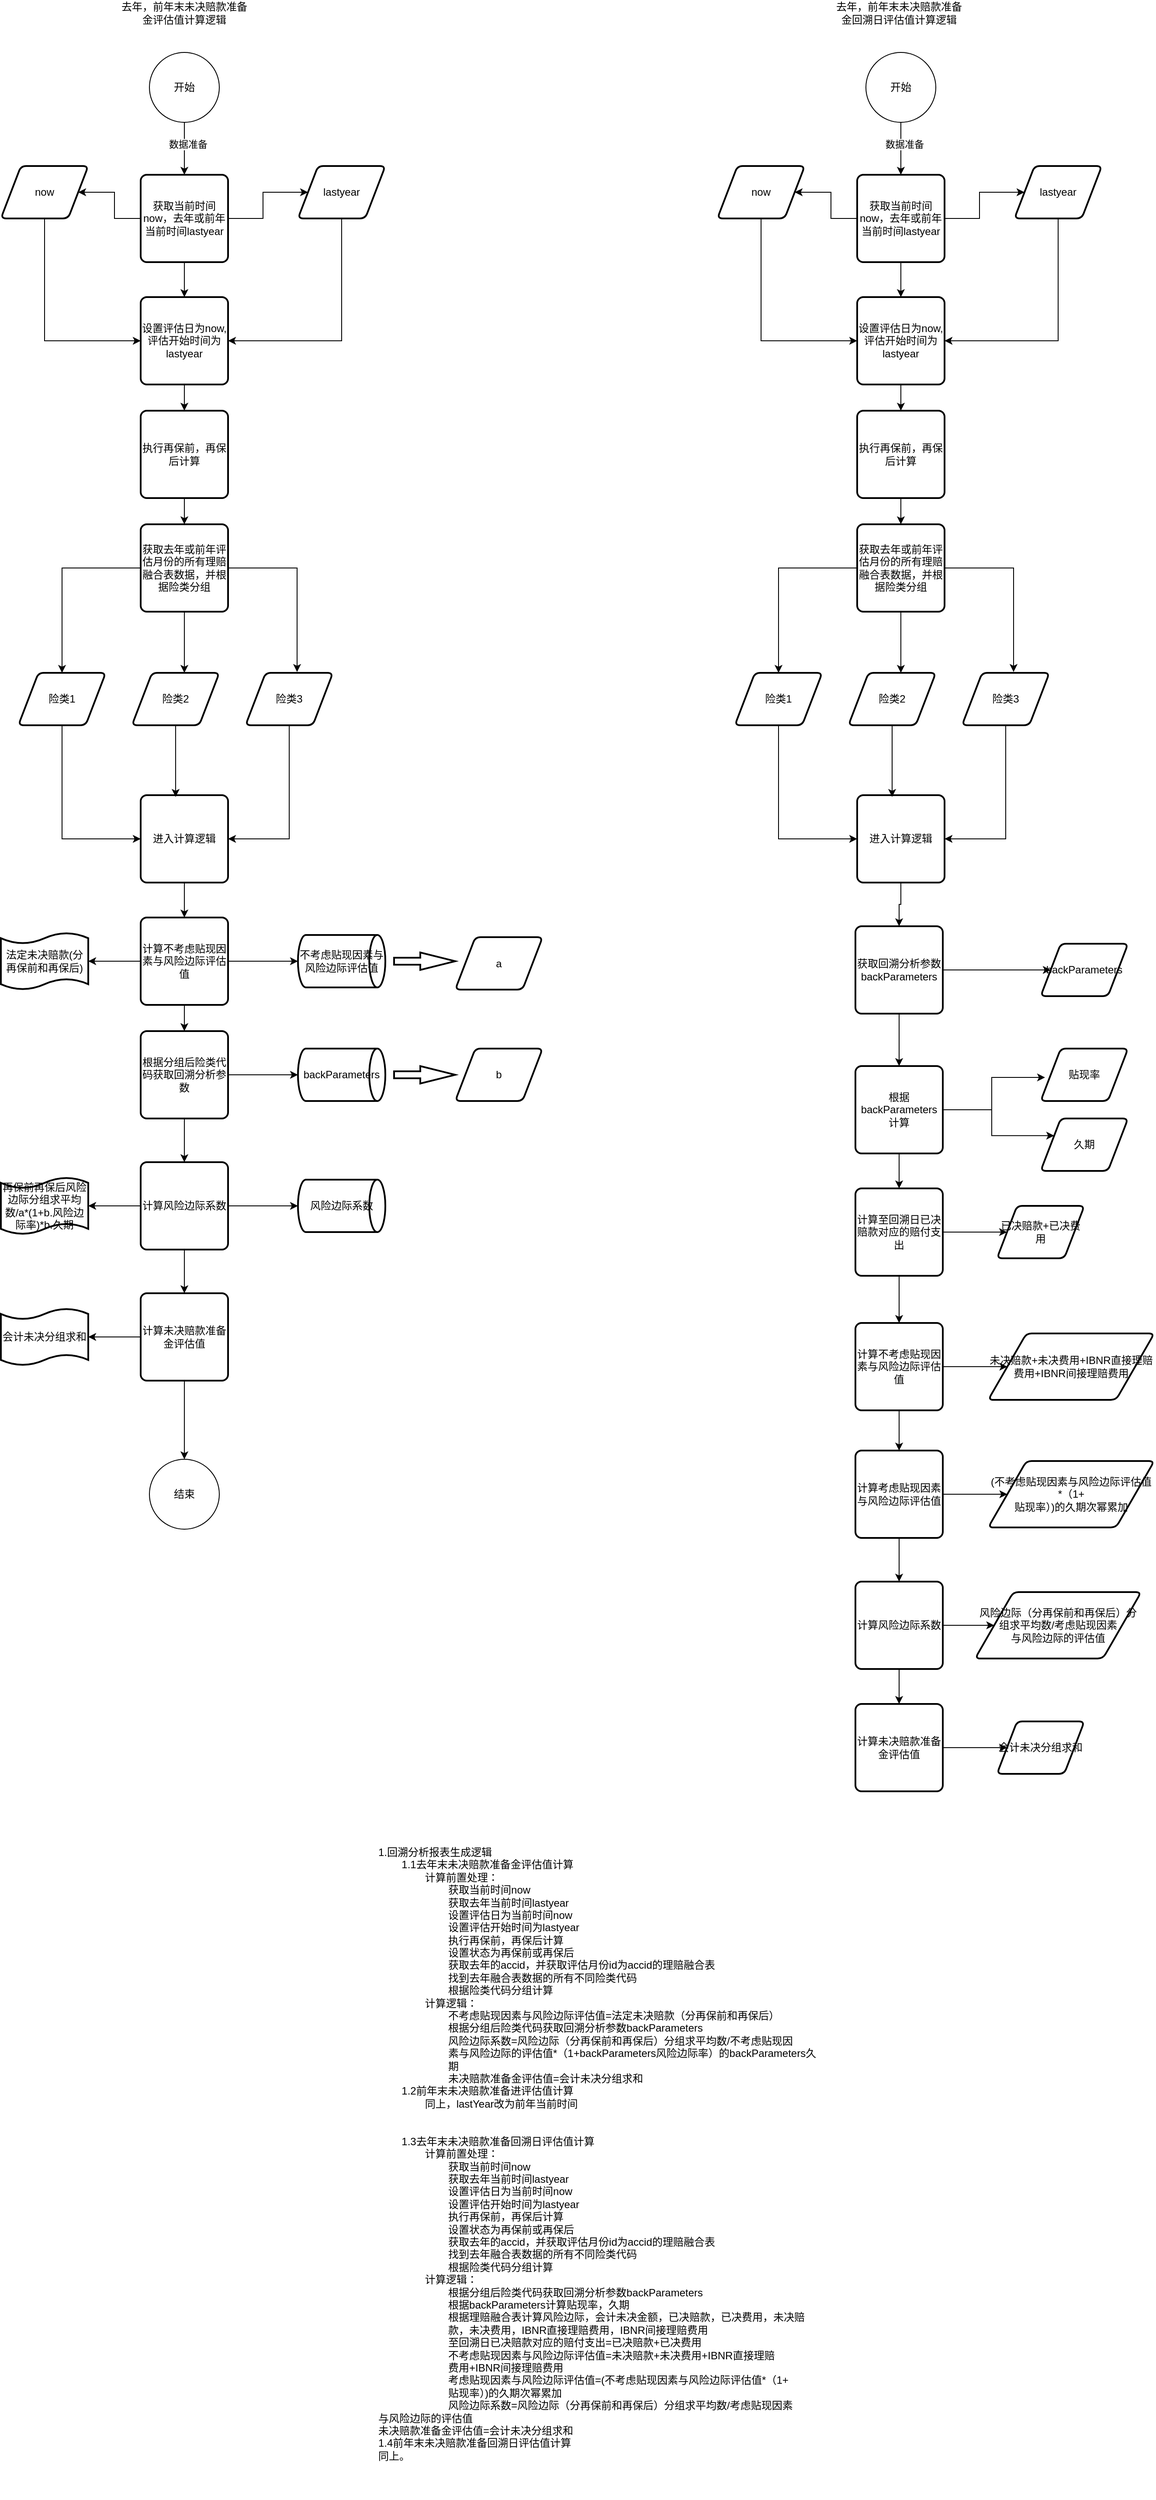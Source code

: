 <mxfile version="21.8.2" type="github">
  <diagram name="第 1 页" id="hd4iWSOs5ydH5sYwvfdb">
    <mxGraphModel dx="954" dy="495" grid="1" gridSize="10" guides="1" tooltips="1" connect="1" arrows="1" fold="1" page="1" pageScale="1" pageWidth="827" pageHeight="1169" math="0" shadow="0">
      <root>
        <mxCell id="0" />
        <mxCell id="1" parent="0" />
        <mxCell id="tJB3gldnxjRfWqx4vpF3-52" value="" style="edgeStyle=orthogonalEdgeStyle;rounded=0;orthogonalLoop=1;jettySize=auto;html=1;" edge="1" parent="1" source="tJB3gldnxjRfWqx4vpF3-3" target="tJB3gldnxjRfWqx4vpF3-5">
          <mxGeometry relative="1" as="geometry" />
        </mxCell>
        <mxCell id="tJB3gldnxjRfWqx4vpF3-80" value="数据准备" style="edgeLabel;html=1;align=center;verticalAlign=middle;resizable=0;points=[];" vertex="1" connectable="0" parent="tJB3gldnxjRfWqx4vpF3-52">
          <mxGeometry x="-0.167" y="4" relative="1" as="geometry">
            <mxPoint as="offset" />
          </mxGeometry>
        </mxCell>
        <mxCell id="tJB3gldnxjRfWqx4vpF3-3" value="开始" style="ellipse;whiteSpace=wrap;html=1;aspect=fixed;" vertex="1" parent="1">
          <mxGeometry x="350" y="250" width="80" height="80" as="geometry" />
        </mxCell>
        <mxCell id="tJB3gldnxjRfWqx4vpF3-4" value="结束" style="ellipse;whiteSpace=wrap;html=1;aspect=fixed;" vertex="1" parent="1">
          <mxGeometry x="350" y="1860" width="80" height="80" as="geometry" />
        </mxCell>
        <mxCell id="tJB3gldnxjRfWqx4vpF3-10" style="edgeStyle=orthogonalEdgeStyle;rounded=0;orthogonalLoop=1;jettySize=auto;html=1;" edge="1" parent="1" source="tJB3gldnxjRfWqx4vpF3-5" target="tJB3gldnxjRfWqx4vpF3-7">
          <mxGeometry relative="1" as="geometry" />
        </mxCell>
        <mxCell id="tJB3gldnxjRfWqx4vpF3-11" style="edgeStyle=orthogonalEdgeStyle;rounded=0;orthogonalLoop=1;jettySize=auto;html=1;" edge="1" parent="1" source="tJB3gldnxjRfWqx4vpF3-5" target="tJB3gldnxjRfWqx4vpF3-6">
          <mxGeometry relative="1" as="geometry" />
        </mxCell>
        <mxCell id="tJB3gldnxjRfWqx4vpF3-53" value="" style="edgeStyle=orthogonalEdgeStyle;rounded=0;orthogonalLoop=1;jettySize=auto;html=1;" edge="1" parent="1" source="tJB3gldnxjRfWqx4vpF3-5" target="tJB3gldnxjRfWqx4vpF3-8">
          <mxGeometry relative="1" as="geometry" />
        </mxCell>
        <mxCell id="tJB3gldnxjRfWqx4vpF3-5" value="获取当前时间now，去年或前年当前时间lastyear" style="rounded=1;whiteSpace=wrap;html=1;absoluteArcSize=1;arcSize=14;strokeWidth=2;" vertex="1" parent="1">
          <mxGeometry x="340" y="390" width="100" height="100" as="geometry" />
        </mxCell>
        <mxCell id="tJB3gldnxjRfWqx4vpF3-12" style="edgeStyle=orthogonalEdgeStyle;rounded=0;orthogonalLoop=1;jettySize=auto;html=1;entryX=0;entryY=0.5;entryDx=0;entryDy=0;" edge="1" parent="1" source="tJB3gldnxjRfWqx4vpF3-6" target="tJB3gldnxjRfWqx4vpF3-8">
          <mxGeometry relative="1" as="geometry">
            <mxPoint x="230" y="690" as="targetPoint" />
            <Array as="points">
              <mxPoint x="230" y="580" />
            </Array>
          </mxGeometry>
        </mxCell>
        <mxCell id="tJB3gldnxjRfWqx4vpF3-6" value="now" style="shape=parallelogram;html=1;strokeWidth=2;perimeter=parallelogramPerimeter;whiteSpace=wrap;rounded=1;arcSize=12;size=0.23;" vertex="1" parent="1">
          <mxGeometry x="180" y="380" width="100" height="60" as="geometry" />
        </mxCell>
        <mxCell id="tJB3gldnxjRfWqx4vpF3-17" style="edgeStyle=orthogonalEdgeStyle;rounded=0;orthogonalLoop=1;jettySize=auto;html=1;entryX=1;entryY=0.5;entryDx=0;entryDy=0;" edge="1" parent="1" source="tJB3gldnxjRfWqx4vpF3-7" target="tJB3gldnxjRfWqx4vpF3-8">
          <mxGeometry relative="1" as="geometry">
            <mxPoint x="570" y="670" as="targetPoint" />
            <Array as="points">
              <mxPoint x="570" y="580" />
            </Array>
          </mxGeometry>
        </mxCell>
        <mxCell id="tJB3gldnxjRfWqx4vpF3-7" value="lastyear" style="shape=parallelogram;html=1;strokeWidth=2;perimeter=parallelogramPerimeter;whiteSpace=wrap;rounded=1;arcSize=12;size=0.23;" vertex="1" parent="1">
          <mxGeometry x="520" y="380" width="100" height="60" as="geometry" />
        </mxCell>
        <mxCell id="tJB3gldnxjRfWqx4vpF3-54" value="" style="edgeStyle=orthogonalEdgeStyle;rounded=0;orthogonalLoop=1;jettySize=auto;html=1;" edge="1" parent="1" source="tJB3gldnxjRfWqx4vpF3-8" target="tJB3gldnxjRfWqx4vpF3-18">
          <mxGeometry relative="1" as="geometry" />
        </mxCell>
        <mxCell id="tJB3gldnxjRfWqx4vpF3-8" value="设置评估日为now,评估开始时间为lastyear" style="rounded=1;whiteSpace=wrap;html=1;absoluteArcSize=1;arcSize=14;strokeWidth=2;" vertex="1" parent="1">
          <mxGeometry x="340" y="530" width="100" height="100" as="geometry" />
        </mxCell>
        <mxCell id="tJB3gldnxjRfWqx4vpF3-55" value="" style="edgeStyle=orthogonalEdgeStyle;rounded=0;orthogonalLoop=1;jettySize=auto;html=1;" edge="1" parent="1" source="tJB3gldnxjRfWqx4vpF3-18" target="tJB3gldnxjRfWqx4vpF3-19">
          <mxGeometry relative="1" as="geometry" />
        </mxCell>
        <mxCell id="tJB3gldnxjRfWqx4vpF3-18" value="执行再保前，再保后计算" style="rounded=1;whiteSpace=wrap;html=1;absoluteArcSize=1;arcSize=14;strokeWidth=2;" vertex="1" parent="1">
          <mxGeometry x="340" y="660" width="100" height="100" as="geometry" />
        </mxCell>
        <mxCell id="tJB3gldnxjRfWqx4vpF3-24" style="edgeStyle=orthogonalEdgeStyle;rounded=0;orthogonalLoop=1;jettySize=auto;html=1;entryX=0.5;entryY=0;entryDx=0;entryDy=0;" edge="1" parent="1" source="tJB3gldnxjRfWqx4vpF3-19" target="tJB3gldnxjRfWqx4vpF3-21">
          <mxGeometry relative="1" as="geometry" />
        </mxCell>
        <mxCell id="tJB3gldnxjRfWqx4vpF3-19" value="获取去年或前年评估月份的所有理赔融合表数据，并根据险类分组" style="rounded=1;whiteSpace=wrap;html=1;absoluteArcSize=1;arcSize=14;strokeWidth=2;" vertex="1" parent="1">
          <mxGeometry x="340" y="790" width="100" height="100" as="geometry" />
        </mxCell>
        <mxCell id="tJB3gldnxjRfWqx4vpF3-63" style="edgeStyle=orthogonalEdgeStyle;rounded=0;orthogonalLoop=1;jettySize=auto;html=1;entryX=0;entryY=0.5;entryDx=0;entryDy=0;" edge="1" parent="1" source="tJB3gldnxjRfWqx4vpF3-21" target="tJB3gldnxjRfWqx4vpF3-27">
          <mxGeometry relative="1" as="geometry">
            <mxPoint x="250" y="1190" as="targetPoint" />
            <Array as="points">
              <mxPoint x="250" y="1150" />
            </Array>
          </mxGeometry>
        </mxCell>
        <mxCell id="tJB3gldnxjRfWqx4vpF3-21" value="险类1" style="shape=parallelogram;html=1;strokeWidth=2;perimeter=parallelogramPerimeter;whiteSpace=wrap;rounded=1;arcSize=12;size=0.23;" vertex="1" parent="1">
          <mxGeometry x="200" y="960" width="100" height="60" as="geometry" />
        </mxCell>
        <mxCell id="tJB3gldnxjRfWqx4vpF3-22" value="险类2" style="shape=parallelogram;html=1;strokeWidth=2;perimeter=parallelogramPerimeter;whiteSpace=wrap;rounded=1;arcSize=12;size=0.23;" vertex="1" parent="1">
          <mxGeometry x="330" y="960" width="100" height="60" as="geometry" />
        </mxCell>
        <mxCell id="tJB3gldnxjRfWqx4vpF3-64" style="edgeStyle=orthogonalEdgeStyle;rounded=0;orthogonalLoop=1;jettySize=auto;html=1;entryX=1;entryY=0.5;entryDx=0;entryDy=0;" edge="1" parent="1" source="tJB3gldnxjRfWqx4vpF3-23" target="tJB3gldnxjRfWqx4vpF3-27">
          <mxGeometry relative="1" as="geometry">
            <mxPoint x="510" y="1230" as="targetPoint" />
            <Array as="points">
              <mxPoint x="510" y="1150" />
            </Array>
          </mxGeometry>
        </mxCell>
        <mxCell id="tJB3gldnxjRfWqx4vpF3-23" value="险类3" style="shape=parallelogram;html=1;strokeWidth=2;perimeter=parallelogramPerimeter;whiteSpace=wrap;rounded=1;arcSize=12;size=0.23;" vertex="1" parent="1">
          <mxGeometry x="460" y="960" width="100" height="60" as="geometry" />
        </mxCell>
        <mxCell id="tJB3gldnxjRfWqx4vpF3-25" style="edgeStyle=orthogonalEdgeStyle;rounded=0;orthogonalLoop=1;jettySize=auto;html=1;entryX=0.6;entryY=0;entryDx=0;entryDy=0;entryPerimeter=0;" edge="1" parent="1" source="tJB3gldnxjRfWqx4vpF3-19" target="tJB3gldnxjRfWqx4vpF3-22">
          <mxGeometry relative="1" as="geometry" />
        </mxCell>
        <mxCell id="tJB3gldnxjRfWqx4vpF3-26" style="edgeStyle=orthogonalEdgeStyle;rounded=0;orthogonalLoop=1;jettySize=auto;html=1;entryX=0.59;entryY=-0.017;entryDx=0;entryDy=0;entryPerimeter=0;" edge="1" parent="1" source="tJB3gldnxjRfWqx4vpF3-19" target="tJB3gldnxjRfWqx4vpF3-23">
          <mxGeometry relative="1" as="geometry" />
        </mxCell>
        <mxCell id="tJB3gldnxjRfWqx4vpF3-33" value="" style="edgeStyle=orthogonalEdgeStyle;rounded=0;orthogonalLoop=1;jettySize=auto;html=1;" edge="1" parent="1" source="tJB3gldnxjRfWqx4vpF3-27" target="tJB3gldnxjRfWqx4vpF3-31">
          <mxGeometry relative="1" as="geometry" />
        </mxCell>
        <mxCell id="tJB3gldnxjRfWqx4vpF3-27" value="进入计算逻辑" style="rounded=1;whiteSpace=wrap;html=1;absoluteArcSize=1;arcSize=14;strokeWidth=2;" vertex="1" parent="1">
          <mxGeometry x="340" y="1100" width="100" height="100" as="geometry" />
        </mxCell>
        <mxCell id="tJB3gldnxjRfWqx4vpF3-66" value="" style="edgeStyle=orthogonalEdgeStyle;rounded=0;orthogonalLoop=1;jettySize=auto;html=1;" edge="1" parent="1" source="tJB3gldnxjRfWqx4vpF3-31" target="tJB3gldnxjRfWqx4vpF3-32">
          <mxGeometry relative="1" as="geometry" />
        </mxCell>
        <mxCell id="tJB3gldnxjRfWqx4vpF3-67" value="" style="edgeStyle=orthogonalEdgeStyle;rounded=0;orthogonalLoop=1;jettySize=auto;html=1;" edge="1" parent="1" source="tJB3gldnxjRfWqx4vpF3-31" target="tJB3gldnxjRfWqx4vpF3-40">
          <mxGeometry relative="1" as="geometry" />
        </mxCell>
        <mxCell id="tJB3gldnxjRfWqx4vpF3-69" value="" style="edgeStyle=orthogonalEdgeStyle;rounded=0;orthogonalLoop=1;jettySize=auto;html=1;" edge="1" parent="1" source="tJB3gldnxjRfWqx4vpF3-31" target="tJB3gldnxjRfWqx4vpF3-34">
          <mxGeometry relative="1" as="geometry" />
        </mxCell>
        <mxCell id="tJB3gldnxjRfWqx4vpF3-31" value="计算不考虑贴现因素与风险边际评估值" style="rounded=1;whiteSpace=wrap;html=1;absoluteArcSize=1;arcSize=14;strokeWidth=2;" vertex="1" parent="1">
          <mxGeometry x="340" y="1240" width="100" height="100" as="geometry" />
        </mxCell>
        <mxCell id="tJB3gldnxjRfWqx4vpF3-32" value="法定未决赔款(分再保前和再保后)" style="shape=tape;whiteSpace=wrap;html=1;strokeWidth=2;size=0.19" vertex="1" parent="1">
          <mxGeometry x="180" y="1257.5" width="100" height="65" as="geometry" />
        </mxCell>
        <mxCell id="tJB3gldnxjRfWqx4vpF3-68" value="" style="edgeStyle=orthogonalEdgeStyle;rounded=0;orthogonalLoop=1;jettySize=auto;html=1;" edge="1" parent="1" source="tJB3gldnxjRfWqx4vpF3-34" target="tJB3gldnxjRfWqx4vpF3-44">
          <mxGeometry relative="1" as="geometry" />
        </mxCell>
        <mxCell id="tJB3gldnxjRfWqx4vpF3-70" value="" style="edgeStyle=orthogonalEdgeStyle;rounded=0;orthogonalLoop=1;jettySize=auto;html=1;" edge="1" parent="1" source="tJB3gldnxjRfWqx4vpF3-34" target="tJB3gldnxjRfWqx4vpF3-36">
          <mxGeometry relative="1" as="geometry" />
        </mxCell>
        <mxCell id="tJB3gldnxjRfWqx4vpF3-34" value="根据分组后险类代码获取回溯分析参数" style="rounded=1;whiteSpace=wrap;html=1;absoluteArcSize=1;arcSize=14;strokeWidth=2;" vertex="1" parent="1">
          <mxGeometry x="340" y="1370" width="100" height="100" as="geometry" />
        </mxCell>
        <mxCell id="tJB3gldnxjRfWqx4vpF3-71" value="" style="edgeStyle=orthogonalEdgeStyle;rounded=0;orthogonalLoop=1;jettySize=auto;html=1;" edge="1" parent="1" source="tJB3gldnxjRfWqx4vpF3-36" target="tJB3gldnxjRfWqx4vpF3-48">
          <mxGeometry relative="1" as="geometry" />
        </mxCell>
        <mxCell id="tJB3gldnxjRfWqx4vpF3-72" value="" style="edgeStyle=orthogonalEdgeStyle;rounded=0;orthogonalLoop=1;jettySize=auto;html=1;" edge="1" parent="1" source="tJB3gldnxjRfWqx4vpF3-36" target="tJB3gldnxjRfWqx4vpF3-37">
          <mxGeometry relative="1" as="geometry" />
        </mxCell>
        <mxCell id="tJB3gldnxjRfWqx4vpF3-73" value="" style="edgeStyle=orthogonalEdgeStyle;rounded=0;orthogonalLoop=1;jettySize=auto;html=1;" edge="1" parent="1" source="tJB3gldnxjRfWqx4vpF3-36" target="tJB3gldnxjRfWqx4vpF3-50">
          <mxGeometry relative="1" as="geometry" />
        </mxCell>
        <mxCell id="tJB3gldnxjRfWqx4vpF3-36" value="计算风险边际系数" style="rounded=1;whiteSpace=wrap;html=1;absoluteArcSize=1;arcSize=14;strokeWidth=2;" vertex="1" parent="1">
          <mxGeometry x="340" y="1520" width="100" height="100" as="geometry" />
        </mxCell>
        <mxCell id="tJB3gldnxjRfWqx4vpF3-37" value="再保前再保后风险边际分组求平均数/a*(1+b.风险边际率)*b.久期" style="shape=tape;whiteSpace=wrap;html=1;strokeWidth=2;size=0.19" vertex="1" parent="1">
          <mxGeometry x="180" y="1537.5" width="100" height="65" as="geometry" />
        </mxCell>
        <mxCell id="tJB3gldnxjRfWqx4vpF3-39" value="" style="verticalLabelPosition=bottom;verticalAlign=top;html=1;strokeWidth=2;shape=mxgraph.arrows2.arrow;dy=0.6;dx=40;notch=0;" vertex="1" parent="1">
          <mxGeometry x="630" y="1280" width="70" height="20" as="geometry" />
        </mxCell>
        <mxCell id="tJB3gldnxjRfWqx4vpF3-40" value="不考虑贴现因素与风险边际评估值" style="strokeWidth=2;html=1;shape=mxgraph.flowchart.direct_data;whiteSpace=wrap;" vertex="1" parent="1">
          <mxGeometry x="520" y="1260" width="100" height="60" as="geometry" />
        </mxCell>
        <mxCell id="tJB3gldnxjRfWqx4vpF3-41" value="a" style="shape=parallelogram;html=1;strokeWidth=2;perimeter=parallelogramPerimeter;whiteSpace=wrap;rounded=1;arcSize=12;size=0.23;" vertex="1" parent="1">
          <mxGeometry x="700" y="1262.5" width="100" height="60" as="geometry" />
        </mxCell>
        <mxCell id="tJB3gldnxjRfWqx4vpF3-43" value="" style="verticalLabelPosition=bottom;verticalAlign=top;html=1;strokeWidth=2;shape=mxgraph.arrows2.arrow;dy=0.6;dx=40;notch=0;" vertex="1" parent="1">
          <mxGeometry x="630" y="1410" width="70" height="20" as="geometry" />
        </mxCell>
        <mxCell id="tJB3gldnxjRfWqx4vpF3-44" value="backParameters" style="strokeWidth=2;html=1;shape=mxgraph.flowchart.direct_data;whiteSpace=wrap;" vertex="1" parent="1">
          <mxGeometry x="520" y="1390" width="100" height="60" as="geometry" />
        </mxCell>
        <mxCell id="tJB3gldnxjRfWqx4vpF3-45" value="b" style="shape=parallelogram;html=1;strokeWidth=2;perimeter=parallelogramPerimeter;whiteSpace=wrap;rounded=1;arcSize=12;size=0.23;" vertex="1" parent="1">
          <mxGeometry x="700" y="1390" width="100" height="60" as="geometry" />
        </mxCell>
        <mxCell id="tJB3gldnxjRfWqx4vpF3-48" value="风险边际系数" style="strokeWidth=2;html=1;shape=mxgraph.flowchart.direct_data;whiteSpace=wrap;" vertex="1" parent="1">
          <mxGeometry x="520" y="1540" width="100" height="60" as="geometry" />
        </mxCell>
        <mxCell id="tJB3gldnxjRfWqx4vpF3-74" value="" style="edgeStyle=orthogonalEdgeStyle;rounded=0;orthogonalLoop=1;jettySize=auto;html=1;" edge="1" parent="1" source="tJB3gldnxjRfWqx4vpF3-50" target="tJB3gldnxjRfWqx4vpF3-51">
          <mxGeometry relative="1" as="geometry" />
        </mxCell>
        <mxCell id="tJB3gldnxjRfWqx4vpF3-75" value="" style="edgeStyle=orthogonalEdgeStyle;rounded=0;orthogonalLoop=1;jettySize=auto;html=1;" edge="1" parent="1" source="tJB3gldnxjRfWqx4vpF3-50" target="tJB3gldnxjRfWqx4vpF3-4">
          <mxGeometry relative="1" as="geometry" />
        </mxCell>
        <mxCell id="tJB3gldnxjRfWqx4vpF3-50" value="计算未决赔款准备金评估值" style="rounded=1;whiteSpace=wrap;html=1;absoluteArcSize=1;arcSize=14;strokeWidth=2;" vertex="1" parent="1">
          <mxGeometry x="340" y="1670" width="100" height="100" as="geometry" />
        </mxCell>
        <mxCell id="tJB3gldnxjRfWqx4vpF3-51" value="会计未决分组求和" style="shape=tape;whiteSpace=wrap;html=1;strokeWidth=2;size=0.19" vertex="1" parent="1">
          <mxGeometry x="180" y="1687.5" width="100" height="65" as="geometry" />
        </mxCell>
        <mxCell id="tJB3gldnxjRfWqx4vpF3-65" style="edgeStyle=orthogonalEdgeStyle;rounded=0;orthogonalLoop=1;jettySize=auto;html=1;entryX=0.4;entryY=0.02;entryDx=0;entryDy=0;entryPerimeter=0;" edge="1" parent="1" source="tJB3gldnxjRfWqx4vpF3-22" target="tJB3gldnxjRfWqx4vpF3-27">
          <mxGeometry relative="1" as="geometry" />
        </mxCell>
        <mxCell id="tJB3gldnxjRfWqx4vpF3-76" value="去年，前年末未决赔款准备金评估值计算逻辑" style="text;strokeColor=none;align=center;fillColor=none;html=1;verticalAlign=middle;whiteSpace=wrap;rounded=0;" vertex="1" parent="1">
          <mxGeometry x="312" y="190" width="156" height="30" as="geometry" />
        </mxCell>
        <mxCell id="tJB3gldnxjRfWqx4vpF3-77" value="去年，前年末未决赔款准备金回溯日评估值计算逻辑" style="text;strokeColor=none;align=center;fillColor=none;html=1;verticalAlign=middle;whiteSpace=wrap;rounded=0;" vertex="1" parent="1">
          <mxGeometry x="1130" y="190" width="156" height="30" as="geometry" />
        </mxCell>
        <mxCell id="tJB3gldnxjRfWqx4vpF3-83" value="" style="edgeStyle=orthogonalEdgeStyle;rounded=0;orthogonalLoop=1;jettySize=auto;html=1;" edge="1" parent="1" source="tJB3gldnxjRfWqx4vpF3-85" target="tJB3gldnxjRfWqx4vpF3-89">
          <mxGeometry relative="1" as="geometry" />
        </mxCell>
        <mxCell id="tJB3gldnxjRfWqx4vpF3-84" value="数据准备" style="edgeLabel;html=1;align=center;verticalAlign=middle;resizable=0;points=[];" vertex="1" connectable="0" parent="tJB3gldnxjRfWqx4vpF3-83">
          <mxGeometry x="-0.167" y="4" relative="1" as="geometry">
            <mxPoint as="offset" />
          </mxGeometry>
        </mxCell>
        <mxCell id="tJB3gldnxjRfWqx4vpF3-85" value="开始" style="ellipse;whiteSpace=wrap;html=1;aspect=fixed;" vertex="1" parent="1">
          <mxGeometry x="1170" y="250" width="80" height="80" as="geometry" />
        </mxCell>
        <mxCell id="tJB3gldnxjRfWqx4vpF3-86" style="edgeStyle=orthogonalEdgeStyle;rounded=0;orthogonalLoop=1;jettySize=auto;html=1;" edge="1" parent="1" source="tJB3gldnxjRfWqx4vpF3-89" target="tJB3gldnxjRfWqx4vpF3-93">
          <mxGeometry relative="1" as="geometry" />
        </mxCell>
        <mxCell id="tJB3gldnxjRfWqx4vpF3-87" style="edgeStyle=orthogonalEdgeStyle;rounded=0;orthogonalLoop=1;jettySize=auto;html=1;" edge="1" parent="1" source="tJB3gldnxjRfWqx4vpF3-89" target="tJB3gldnxjRfWqx4vpF3-91">
          <mxGeometry relative="1" as="geometry" />
        </mxCell>
        <mxCell id="tJB3gldnxjRfWqx4vpF3-88" value="" style="edgeStyle=orthogonalEdgeStyle;rounded=0;orthogonalLoop=1;jettySize=auto;html=1;" edge="1" parent="1" source="tJB3gldnxjRfWqx4vpF3-89" target="tJB3gldnxjRfWqx4vpF3-95">
          <mxGeometry relative="1" as="geometry" />
        </mxCell>
        <mxCell id="tJB3gldnxjRfWqx4vpF3-89" value="获取当前时间now，去年或前年当前时间lastyear" style="rounded=1;whiteSpace=wrap;html=1;absoluteArcSize=1;arcSize=14;strokeWidth=2;" vertex="1" parent="1">
          <mxGeometry x="1160" y="390" width="100" height="100" as="geometry" />
        </mxCell>
        <mxCell id="tJB3gldnxjRfWqx4vpF3-90" style="edgeStyle=orthogonalEdgeStyle;rounded=0;orthogonalLoop=1;jettySize=auto;html=1;entryX=0;entryY=0.5;entryDx=0;entryDy=0;" edge="1" parent="1" source="tJB3gldnxjRfWqx4vpF3-91" target="tJB3gldnxjRfWqx4vpF3-95">
          <mxGeometry relative="1" as="geometry">
            <mxPoint x="1050" y="690" as="targetPoint" />
            <Array as="points">
              <mxPoint x="1050" y="580" />
            </Array>
          </mxGeometry>
        </mxCell>
        <mxCell id="tJB3gldnxjRfWqx4vpF3-91" value="now" style="shape=parallelogram;html=1;strokeWidth=2;perimeter=parallelogramPerimeter;whiteSpace=wrap;rounded=1;arcSize=12;size=0.23;" vertex="1" parent="1">
          <mxGeometry x="1000" y="380" width="100" height="60" as="geometry" />
        </mxCell>
        <mxCell id="tJB3gldnxjRfWqx4vpF3-92" style="edgeStyle=orthogonalEdgeStyle;rounded=0;orthogonalLoop=1;jettySize=auto;html=1;entryX=1;entryY=0.5;entryDx=0;entryDy=0;" edge="1" parent="1" source="tJB3gldnxjRfWqx4vpF3-93" target="tJB3gldnxjRfWqx4vpF3-95">
          <mxGeometry relative="1" as="geometry">
            <mxPoint x="1390" y="670" as="targetPoint" />
            <Array as="points">
              <mxPoint x="1390" y="580" />
            </Array>
          </mxGeometry>
        </mxCell>
        <mxCell id="tJB3gldnxjRfWqx4vpF3-93" value="lastyear" style="shape=parallelogram;html=1;strokeWidth=2;perimeter=parallelogramPerimeter;whiteSpace=wrap;rounded=1;arcSize=12;size=0.23;" vertex="1" parent="1">
          <mxGeometry x="1340" y="380" width="100" height="60" as="geometry" />
        </mxCell>
        <mxCell id="tJB3gldnxjRfWqx4vpF3-94" value="" style="edgeStyle=orthogonalEdgeStyle;rounded=0;orthogonalLoop=1;jettySize=auto;html=1;" edge="1" parent="1" source="tJB3gldnxjRfWqx4vpF3-95" target="tJB3gldnxjRfWqx4vpF3-97">
          <mxGeometry relative="1" as="geometry" />
        </mxCell>
        <mxCell id="tJB3gldnxjRfWqx4vpF3-95" value="设置评估日为now,评估开始时间为lastyear" style="rounded=1;whiteSpace=wrap;html=1;absoluteArcSize=1;arcSize=14;strokeWidth=2;" vertex="1" parent="1">
          <mxGeometry x="1160" y="530" width="100" height="100" as="geometry" />
        </mxCell>
        <mxCell id="tJB3gldnxjRfWqx4vpF3-96" value="" style="edgeStyle=orthogonalEdgeStyle;rounded=0;orthogonalLoop=1;jettySize=auto;html=1;" edge="1" parent="1" source="tJB3gldnxjRfWqx4vpF3-97" target="tJB3gldnxjRfWqx4vpF3-99">
          <mxGeometry relative="1" as="geometry" />
        </mxCell>
        <mxCell id="tJB3gldnxjRfWqx4vpF3-97" value="执行再保前，再保后计算" style="rounded=1;whiteSpace=wrap;html=1;absoluteArcSize=1;arcSize=14;strokeWidth=2;" vertex="1" parent="1">
          <mxGeometry x="1160" y="660" width="100" height="100" as="geometry" />
        </mxCell>
        <mxCell id="tJB3gldnxjRfWqx4vpF3-98" style="edgeStyle=orthogonalEdgeStyle;rounded=0;orthogonalLoop=1;jettySize=auto;html=1;entryX=0.5;entryY=0;entryDx=0;entryDy=0;" edge="1" parent="1" source="tJB3gldnxjRfWqx4vpF3-99" target="tJB3gldnxjRfWqx4vpF3-101">
          <mxGeometry relative="1" as="geometry" />
        </mxCell>
        <mxCell id="tJB3gldnxjRfWqx4vpF3-99" value="获取去年或前年评估月份的所有理赔融合表数据，并根据险类分组" style="rounded=1;whiteSpace=wrap;html=1;absoluteArcSize=1;arcSize=14;strokeWidth=2;" vertex="1" parent="1">
          <mxGeometry x="1160" y="790" width="100" height="100" as="geometry" />
        </mxCell>
        <mxCell id="tJB3gldnxjRfWqx4vpF3-100" style="edgeStyle=orthogonalEdgeStyle;rounded=0;orthogonalLoop=1;jettySize=auto;html=1;entryX=0;entryY=0.5;entryDx=0;entryDy=0;" edge="1" parent="1" source="tJB3gldnxjRfWqx4vpF3-101" target="tJB3gldnxjRfWqx4vpF3-107">
          <mxGeometry relative="1" as="geometry">
            <mxPoint x="1070" y="1190" as="targetPoint" />
            <Array as="points">
              <mxPoint x="1070" y="1150" />
            </Array>
          </mxGeometry>
        </mxCell>
        <mxCell id="tJB3gldnxjRfWqx4vpF3-101" value="险类1" style="shape=parallelogram;html=1;strokeWidth=2;perimeter=parallelogramPerimeter;whiteSpace=wrap;rounded=1;arcSize=12;size=0.23;" vertex="1" parent="1">
          <mxGeometry x="1020" y="960" width="100" height="60" as="geometry" />
        </mxCell>
        <mxCell id="tJB3gldnxjRfWqx4vpF3-102" value="险类2" style="shape=parallelogram;html=1;strokeWidth=2;perimeter=parallelogramPerimeter;whiteSpace=wrap;rounded=1;arcSize=12;size=0.23;" vertex="1" parent="1">
          <mxGeometry x="1150" y="960" width="100" height="60" as="geometry" />
        </mxCell>
        <mxCell id="tJB3gldnxjRfWqx4vpF3-103" style="edgeStyle=orthogonalEdgeStyle;rounded=0;orthogonalLoop=1;jettySize=auto;html=1;entryX=1;entryY=0.5;entryDx=0;entryDy=0;" edge="1" parent="1" source="tJB3gldnxjRfWqx4vpF3-104" target="tJB3gldnxjRfWqx4vpF3-107">
          <mxGeometry relative="1" as="geometry">
            <mxPoint x="1330" y="1230" as="targetPoint" />
            <Array as="points">
              <mxPoint x="1330" y="1150" />
            </Array>
          </mxGeometry>
        </mxCell>
        <mxCell id="tJB3gldnxjRfWqx4vpF3-104" value="险类3" style="shape=parallelogram;html=1;strokeWidth=2;perimeter=parallelogramPerimeter;whiteSpace=wrap;rounded=1;arcSize=12;size=0.23;" vertex="1" parent="1">
          <mxGeometry x="1280" y="960" width="100" height="60" as="geometry" />
        </mxCell>
        <mxCell id="tJB3gldnxjRfWqx4vpF3-105" style="edgeStyle=orthogonalEdgeStyle;rounded=0;orthogonalLoop=1;jettySize=auto;html=1;entryX=0.6;entryY=0;entryDx=0;entryDy=0;entryPerimeter=0;" edge="1" parent="1" source="tJB3gldnxjRfWqx4vpF3-99" target="tJB3gldnxjRfWqx4vpF3-102">
          <mxGeometry relative="1" as="geometry" />
        </mxCell>
        <mxCell id="tJB3gldnxjRfWqx4vpF3-106" style="edgeStyle=orthogonalEdgeStyle;rounded=0;orthogonalLoop=1;jettySize=auto;html=1;entryX=0.59;entryY=-0.017;entryDx=0;entryDy=0;entryPerimeter=0;" edge="1" parent="1" source="tJB3gldnxjRfWqx4vpF3-99" target="tJB3gldnxjRfWqx4vpF3-104">
          <mxGeometry relative="1" as="geometry" />
        </mxCell>
        <mxCell id="tJB3gldnxjRfWqx4vpF3-130" value="" style="edgeStyle=orthogonalEdgeStyle;rounded=0;orthogonalLoop=1;jettySize=auto;html=1;" edge="1" parent="1" source="tJB3gldnxjRfWqx4vpF3-107" target="tJB3gldnxjRfWqx4vpF3-109">
          <mxGeometry relative="1" as="geometry" />
        </mxCell>
        <mxCell id="tJB3gldnxjRfWqx4vpF3-107" value="进入计算逻辑" style="rounded=1;whiteSpace=wrap;html=1;absoluteArcSize=1;arcSize=14;strokeWidth=2;" vertex="1" parent="1">
          <mxGeometry x="1160" y="1100" width="100" height="100" as="geometry" />
        </mxCell>
        <mxCell id="tJB3gldnxjRfWqx4vpF3-108" style="edgeStyle=orthogonalEdgeStyle;rounded=0;orthogonalLoop=1;jettySize=auto;html=1;entryX=0.4;entryY=0.02;entryDx=0;entryDy=0;entryPerimeter=0;" edge="1" parent="1" source="tJB3gldnxjRfWqx4vpF3-102" target="tJB3gldnxjRfWqx4vpF3-107">
          <mxGeometry relative="1" as="geometry" />
        </mxCell>
        <mxCell id="tJB3gldnxjRfWqx4vpF3-111" value="" style="edgeStyle=orthogonalEdgeStyle;rounded=0;orthogonalLoop=1;jettySize=auto;html=1;" edge="1" parent="1" source="tJB3gldnxjRfWqx4vpF3-109" target="tJB3gldnxjRfWqx4vpF3-110">
          <mxGeometry relative="1" as="geometry" />
        </mxCell>
        <mxCell id="tJB3gldnxjRfWqx4vpF3-131" value="" style="edgeStyle=orthogonalEdgeStyle;rounded=0;orthogonalLoop=1;jettySize=auto;html=1;" edge="1" parent="1" source="tJB3gldnxjRfWqx4vpF3-109" target="tJB3gldnxjRfWqx4vpF3-112">
          <mxGeometry relative="1" as="geometry" />
        </mxCell>
        <mxCell id="tJB3gldnxjRfWqx4vpF3-109" value="获取回溯分析参数backParameters" style="rounded=1;whiteSpace=wrap;html=1;absoluteArcSize=1;arcSize=14;strokeWidth=2;" vertex="1" parent="1">
          <mxGeometry x="1158" y="1250" width="100" height="100" as="geometry" />
        </mxCell>
        <mxCell id="tJB3gldnxjRfWqx4vpF3-110" value="backParameters" style="shape=parallelogram;html=1;strokeWidth=2;perimeter=parallelogramPerimeter;whiteSpace=wrap;rounded=1;arcSize=12;size=0.23;" vertex="1" parent="1">
          <mxGeometry x="1370" y="1270" width="100" height="60" as="geometry" />
        </mxCell>
        <mxCell id="tJB3gldnxjRfWqx4vpF3-116" style="edgeStyle=orthogonalEdgeStyle;rounded=0;orthogonalLoop=1;jettySize=auto;html=1;entryX=0;entryY=0.25;entryDx=0;entryDy=0;" edge="1" parent="1" source="tJB3gldnxjRfWqx4vpF3-112" target="tJB3gldnxjRfWqx4vpF3-114">
          <mxGeometry relative="1" as="geometry" />
        </mxCell>
        <mxCell id="tJB3gldnxjRfWqx4vpF3-132" value="" style="edgeStyle=orthogonalEdgeStyle;rounded=0;orthogonalLoop=1;jettySize=auto;html=1;" edge="1" parent="1" source="tJB3gldnxjRfWqx4vpF3-112" target="tJB3gldnxjRfWqx4vpF3-117">
          <mxGeometry relative="1" as="geometry" />
        </mxCell>
        <mxCell id="tJB3gldnxjRfWqx4vpF3-112" value="根据backParameters计算" style="rounded=1;whiteSpace=wrap;html=1;absoluteArcSize=1;arcSize=14;strokeWidth=2;" vertex="1" parent="1">
          <mxGeometry x="1158" y="1410" width="100" height="100" as="geometry" />
        </mxCell>
        <mxCell id="tJB3gldnxjRfWqx4vpF3-113" value="贴现率" style="shape=parallelogram;html=1;strokeWidth=2;perimeter=parallelogramPerimeter;whiteSpace=wrap;rounded=1;arcSize=12;size=0.23;" vertex="1" parent="1">
          <mxGeometry x="1370" y="1390" width="100" height="60" as="geometry" />
        </mxCell>
        <mxCell id="tJB3gldnxjRfWqx4vpF3-114" value="久期" style="shape=parallelogram;html=1;strokeWidth=2;perimeter=parallelogramPerimeter;whiteSpace=wrap;rounded=1;arcSize=12;size=0.23;" vertex="1" parent="1">
          <mxGeometry x="1370" y="1470" width="100" height="60" as="geometry" />
        </mxCell>
        <mxCell id="tJB3gldnxjRfWqx4vpF3-115" style="edgeStyle=orthogonalEdgeStyle;rounded=0;orthogonalLoop=1;jettySize=auto;html=1;entryX=0.05;entryY=0.55;entryDx=0;entryDy=0;entryPerimeter=0;" edge="1" parent="1" source="tJB3gldnxjRfWqx4vpF3-112" target="tJB3gldnxjRfWqx4vpF3-113">
          <mxGeometry relative="1" as="geometry" />
        </mxCell>
        <mxCell id="tJB3gldnxjRfWqx4vpF3-120" value="" style="edgeStyle=orthogonalEdgeStyle;rounded=0;orthogonalLoop=1;jettySize=auto;html=1;" edge="1" parent="1" source="tJB3gldnxjRfWqx4vpF3-117" target="tJB3gldnxjRfWqx4vpF3-118">
          <mxGeometry relative="1" as="geometry" />
        </mxCell>
        <mxCell id="tJB3gldnxjRfWqx4vpF3-133" value="" style="edgeStyle=orthogonalEdgeStyle;rounded=0;orthogonalLoop=1;jettySize=auto;html=1;" edge="1" parent="1" source="tJB3gldnxjRfWqx4vpF3-117" target="tJB3gldnxjRfWqx4vpF3-119">
          <mxGeometry relative="1" as="geometry" />
        </mxCell>
        <mxCell id="tJB3gldnxjRfWqx4vpF3-117" value="计算至回溯日已决赔款对应的赔付支出" style="rounded=1;whiteSpace=wrap;html=1;absoluteArcSize=1;arcSize=14;strokeWidth=2;" vertex="1" parent="1">
          <mxGeometry x="1158" y="1550" width="100" height="100" as="geometry" />
        </mxCell>
        <mxCell id="tJB3gldnxjRfWqx4vpF3-118" value="已决赔款+已决费用" style="shape=parallelogram;html=1;strokeWidth=2;perimeter=parallelogramPerimeter;whiteSpace=wrap;rounded=1;arcSize=12;size=0.23;" vertex="1" parent="1">
          <mxGeometry x="1320" y="1570" width="100" height="60" as="geometry" />
        </mxCell>
        <mxCell id="tJB3gldnxjRfWqx4vpF3-122" value="" style="edgeStyle=orthogonalEdgeStyle;rounded=0;orthogonalLoop=1;jettySize=auto;html=1;" edge="1" parent="1" source="tJB3gldnxjRfWqx4vpF3-119" target="tJB3gldnxjRfWqx4vpF3-121">
          <mxGeometry relative="1" as="geometry" />
        </mxCell>
        <mxCell id="tJB3gldnxjRfWqx4vpF3-135" value="" style="edgeStyle=orthogonalEdgeStyle;rounded=0;orthogonalLoop=1;jettySize=auto;html=1;" edge="1" parent="1" source="tJB3gldnxjRfWqx4vpF3-119" target="tJB3gldnxjRfWqx4vpF3-123">
          <mxGeometry relative="1" as="geometry" />
        </mxCell>
        <mxCell id="tJB3gldnxjRfWqx4vpF3-119" value="计算不考虑贴现因素与风险边际评估值" style="rounded=1;whiteSpace=wrap;html=1;absoluteArcSize=1;arcSize=14;strokeWidth=2;" vertex="1" parent="1">
          <mxGeometry x="1158" y="1704" width="100" height="100" as="geometry" />
        </mxCell>
        <mxCell id="tJB3gldnxjRfWqx4vpF3-121" value="&lt;div&gt;未决赔款+未决费用+IBNR直接理赔&lt;/div&gt;&lt;div&gt;费用+IBNR间接理赔费用&lt;/div&gt;" style="shape=parallelogram;html=1;strokeWidth=2;perimeter=parallelogramPerimeter;whiteSpace=wrap;rounded=1;arcSize=12;size=0.23;" vertex="1" parent="1">
          <mxGeometry x="1310" y="1716" width="190" height="76" as="geometry" />
        </mxCell>
        <mxCell id="tJB3gldnxjRfWqx4vpF3-136" value="" style="edgeStyle=orthogonalEdgeStyle;rounded=0;orthogonalLoop=1;jettySize=auto;html=1;" edge="1" parent="1" source="tJB3gldnxjRfWqx4vpF3-123" target="tJB3gldnxjRfWqx4vpF3-125">
          <mxGeometry relative="1" as="geometry" />
        </mxCell>
        <mxCell id="tJB3gldnxjRfWqx4vpF3-140" value="" style="edgeStyle=orthogonalEdgeStyle;rounded=0;orthogonalLoop=1;jettySize=auto;html=1;" edge="1" parent="1" source="tJB3gldnxjRfWqx4vpF3-123" target="tJB3gldnxjRfWqx4vpF3-124">
          <mxGeometry relative="1" as="geometry" />
        </mxCell>
        <mxCell id="tJB3gldnxjRfWqx4vpF3-123" value="计算考虑贴现因素与风险边际评估值" style="rounded=1;whiteSpace=wrap;html=1;absoluteArcSize=1;arcSize=14;strokeWidth=2;" vertex="1" parent="1">
          <mxGeometry x="1158" y="1850" width="100" height="100" as="geometry" />
        </mxCell>
        <mxCell id="tJB3gldnxjRfWqx4vpF3-124" value="&lt;div&gt;(不考虑贴现因素与风险边际评估值*（1+&lt;/div&gt;&lt;div&gt;贴现率）)的久期次幂累加&lt;/div&gt;" style="shape=parallelogram;html=1;strokeWidth=2;perimeter=parallelogramPerimeter;whiteSpace=wrap;rounded=1;arcSize=12;size=0.23;" vertex="1" parent="1">
          <mxGeometry x="1310" y="1862" width="190" height="76" as="geometry" />
        </mxCell>
        <mxCell id="tJB3gldnxjRfWqx4vpF3-137" value="" style="edgeStyle=orthogonalEdgeStyle;rounded=0;orthogonalLoop=1;jettySize=auto;html=1;" edge="1" parent="1" source="tJB3gldnxjRfWqx4vpF3-125" target="tJB3gldnxjRfWqx4vpF3-127">
          <mxGeometry relative="1" as="geometry" />
        </mxCell>
        <mxCell id="tJB3gldnxjRfWqx4vpF3-139" value="" style="edgeStyle=orthogonalEdgeStyle;rounded=0;orthogonalLoop=1;jettySize=auto;html=1;" edge="1" parent="1" source="tJB3gldnxjRfWqx4vpF3-125" target="tJB3gldnxjRfWqx4vpF3-126">
          <mxGeometry relative="1" as="geometry" />
        </mxCell>
        <mxCell id="tJB3gldnxjRfWqx4vpF3-125" value="计算风险边际系数" style="rounded=1;whiteSpace=wrap;html=1;absoluteArcSize=1;arcSize=14;strokeWidth=2;" vertex="1" parent="1">
          <mxGeometry x="1158" y="2000" width="100" height="100" as="geometry" />
        </mxCell>
        <mxCell id="tJB3gldnxjRfWqx4vpF3-126" value="&lt;div&gt;风险边际（分再保前和再保后）分组求平均数/考虑贴现因素&lt;/div&gt;&lt;div&gt;与风险边际的评估值&lt;/div&gt;" style="shape=parallelogram;html=1;strokeWidth=2;perimeter=parallelogramPerimeter;whiteSpace=wrap;rounded=1;arcSize=12;size=0.23;" vertex="1" parent="1">
          <mxGeometry x="1295" y="2012" width="190" height="76" as="geometry" />
        </mxCell>
        <mxCell id="tJB3gldnxjRfWqx4vpF3-138" value="" style="edgeStyle=orthogonalEdgeStyle;rounded=0;orthogonalLoop=1;jettySize=auto;html=1;" edge="1" parent="1" source="tJB3gldnxjRfWqx4vpF3-127" target="tJB3gldnxjRfWqx4vpF3-129">
          <mxGeometry relative="1" as="geometry" />
        </mxCell>
        <mxCell id="tJB3gldnxjRfWqx4vpF3-127" value="计算未决赔款准备金评估值" style="rounded=1;whiteSpace=wrap;html=1;absoluteArcSize=1;arcSize=14;strokeWidth=2;" vertex="1" parent="1">
          <mxGeometry x="1158" y="2140" width="100" height="100" as="geometry" />
        </mxCell>
        <mxCell id="tJB3gldnxjRfWqx4vpF3-129" value="会计未决分组求和" style="shape=parallelogram;html=1;strokeWidth=2;perimeter=parallelogramPerimeter;whiteSpace=wrap;rounded=1;arcSize=12;size=0.23;" vertex="1" parent="1">
          <mxGeometry x="1320" y="2160" width="100" height="60" as="geometry" />
        </mxCell>
        <mxCell id="tJB3gldnxjRfWqx4vpF3-141" value="&lt;div&gt;1.回溯分析报表生成逻辑&lt;/div&gt;&lt;div&gt;&lt;span style=&quot;white-space: pre;&quot;&gt;&#x9;&lt;/span&gt;1.1去年末未决赔款准备金评估值计算&lt;/div&gt;&lt;div&gt;&lt;span style=&quot;white-space: pre;&quot;&gt;&#x9;&lt;/span&gt;&lt;span style=&quot;white-space: pre;&quot;&gt;&#x9;&lt;/span&gt;计算前置处理：&lt;/div&gt;&lt;div&gt;&lt;span style=&quot;white-space: pre;&quot;&gt;&#x9;&lt;/span&gt;&lt;span style=&quot;white-space: pre;&quot;&gt;&#x9;&lt;/span&gt;&lt;span style=&quot;white-space: pre;&quot;&gt;&#x9;&lt;/span&gt;获取当前时间now&lt;/div&gt;&lt;div&gt;&lt;span style=&quot;white-space: pre;&quot;&gt;&#x9;&lt;/span&gt;&lt;span style=&quot;white-space: pre;&quot;&gt;&#x9;&lt;/span&gt;&lt;span style=&quot;white-space: pre;&quot;&gt;&#x9;&lt;/span&gt;获取去年当前时间lastyear&lt;/div&gt;&lt;div&gt;&lt;span style=&quot;white-space: pre;&quot;&gt;&#x9;&lt;/span&gt;&lt;span style=&quot;white-space: pre;&quot;&gt;&#x9;&lt;/span&gt;&lt;span style=&quot;white-space: pre;&quot;&gt;&#x9;&lt;/span&gt;设置评估日为当前时间now&lt;/div&gt;&lt;div&gt;&lt;span style=&quot;white-space: pre;&quot;&gt;&#x9;&lt;/span&gt;&lt;span style=&quot;white-space: pre;&quot;&gt;&#x9;&lt;/span&gt;&lt;span style=&quot;white-space: pre;&quot;&gt;&#x9;&lt;/span&gt;设置评估开始时间为lastyear&lt;/div&gt;&lt;div&gt;&lt;span style=&quot;white-space: pre;&quot;&gt;&#x9;&lt;/span&gt;&lt;span style=&quot;white-space: pre;&quot;&gt;&#x9;&lt;/span&gt;&lt;span style=&quot;white-space: pre;&quot;&gt;&#x9;&lt;/span&gt;执行再保前，再保后计算&lt;/div&gt;&lt;div&gt;&lt;span style=&quot;white-space: pre;&quot;&gt;&#x9;&lt;/span&gt;&lt;span style=&quot;white-space: pre;&quot;&gt;&#x9;&lt;/span&gt;&lt;span style=&quot;white-space: pre;&quot;&gt;&#x9;&lt;/span&gt;设置状态为再保前或再保后&lt;/div&gt;&lt;div&gt;&lt;span style=&quot;white-space: pre;&quot;&gt;&#x9;&lt;/span&gt;&lt;span style=&quot;white-space: pre;&quot;&gt;&#x9;&lt;/span&gt;&lt;span style=&quot;white-space: pre;&quot;&gt;&#x9;&lt;/span&gt;获取去年的accid，并获取评估月份id为accid的理赔融合表&lt;/div&gt;&lt;div&gt;&lt;span style=&quot;white-space: pre;&quot;&gt;&#x9;&lt;/span&gt;&lt;span style=&quot;white-space: pre;&quot;&gt;&#x9;&lt;/span&gt;&lt;span style=&quot;white-space: pre;&quot;&gt;&#x9;&lt;/span&gt;找到去年融合表数据的所有不同险类代码&lt;/div&gt;&lt;div&gt;&lt;span style=&quot;white-space: pre;&quot;&gt;&#x9;&lt;/span&gt;&lt;span style=&quot;white-space: pre;&quot;&gt;&#x9;&lt;/span&gt;&lt;span style=&quot;white-space: pre;&quot;&gt;&#x9;&lt;/span&gt;根据险类代码分组计算&lt;/div&gt;&lt;div&gt;&lt;span style=&quot;white-space: pre;&quot;&gt;&#x9;&lt;/span&gt;&lt;span style=&quot;white-space: pre;&quot;&gt;&#x9;&lt;/span&gt;计算逻辑：&lt;/div&gt;&lt;div&gt;&lt;span style=&quot;white-space: pre;&quot;&gt;&#x9;&lt;/span&gt;&lt;span style=&quot;white-space: pre;&quot;&gt;&#x9;&lt;/span&gt;&lt;span style=&quot;white-space: pre;&quot;&gt;&#x9;&lt;/span&gt;不考虑贴现因素与风险边际评估值=法定未决赔款（分再保前和再保后）&lt;/div&gt;&lt;div&gt;&lt;span style=&quot;white-space: pre;&quot;&gt;&#x9;&lt;/span&gt;&lt;span style=&quot;white-space: pre;&quot;&gt;&#x9;&lt;/span&gt;&lt;span style=&quot;white-space: pre;&quot;&gt;&#x9;&lt;/span&gt;根据分组后险类代码获取回溯分析参数backParameters&lt;/div&gt;&lt;div&gt;&lt;span style=&quot;white-space: pre;&quot;&gt;&#x9;&lt;/span&gt;&lt;span style=&quot;white-space: pre;&quot;&gt;&#x9;&lt;/span&gt;&lt;span style=&quot;white-space: pre;&quot;&gt;&#x9;&lt;/span&gt;风险边际系数=风险边际（分再保前和再保后）分组求平均数/不考虑贴现因&lt;/div&gt;&lt;div&gt;&lt;span style=&quot;white-space: pre;&quot;&gt;&#x9;&lt;/span&gt;&lt;span style=&quot;white-space: pre;&quot;&gt;&#x9;&lt;/span&gt;&lt;span style=&quot;white-space: pre;&quot;&gt;&#x9;&lt;/span&gt;素与风险边际的评估值*（1+backParameters风险边际率）的backParameters久&lt;/div&gt;&lt;div&gt;&lt;span style=&quot;white-space: pre;&quot;&gt;&#x9;&lt;/span&gt;&lt;span style=&quot;white-space: pre;&quot;&gt;&#x9;&lt;/span&gt;&lt;span style=&quot;white-space: pre;&quot;&gt;&#x9;&lt;/span&gt;期&lt;/div&gt;&lt;div&gt;&lt;span style=&quot;white-space: pre;&quot;&gt;&#x9;&lt;/span&gt;&lt;span style=&quot;white-space: pre;&quot;&gt;&#x9;&lt;/span&gt;&lt;span style=&quot;white-space: pre;&quot;&gt;&#x9;&lt;/span&gt;未决赔款准备金评估值=会计未决分组求和&lt;/div&gt;&lt;div&gt;&lt;span style=&quot;white-space: pre;&quot;&gt;&#x9;&lt;/span&gt;1.2前年末未决赔款准备进评估值计算&lt;/div&gt;&lt;div&gt;&lt;span style=&quot;background-color: initial; white-space: pre;&quot;&gt;&#x9;&lt;/span&gt;&lt;span style=&quot;background-color: initial; white-space: pre;&quot;&gt;&#x9;&lt;/span&gt;&lt;span style=&quot;background-color: initial;&quot;&gt;同上，lastYear改为前年当前时间&lt;/span&gt;&lt;br&gt;&lt;/div&gt;&lt;div&gt;&lt;br&gt;&lt;/div&gt;&lt;div&gt;&lt;br&gt;&lt;/div&gt;&lt;div&gt;&lt;span style=&quot;white-space: pre;&quot;&gt;&#x9;&lt;/span&gt;1.3去年末未决赔款准备回溯日评估值计算&lt;/div&gt;&lt;div&gt;&lt;span style=&quot;white-space: pre;&quot;&gt;&#x9;&lt;/span&gt;&lt;span style=&quot;white-space: pre;&quot;&gt;&#x9;&lt;/span&gt;计算前置处理：&lt;/div&gt;&lt;div&gt;&lt;span style=&quot;white-space: pre;&quot;&gt;&#x9;&lt;/span&gt;&lt;span style=&quot;white-space: pre;&quot;&gt;&#x9;&lt;/span&gt;&lt;span style=&quot;white-space: pre;&quot;&gt;&#x9;&lt;/span&gt;获取当前时间now&lt;/div&gt;&lt;div&gt;&lt;span style=&quot;white-space: pre;&quot;&gt;&#x9;&lt;/span&gt;&lt;span style=&quot;white-space: pre;&quot;&gt;&#x9;&lt;/span&gt;&lt;span style=&quot;white-space: pre;&quot;&gt;&#x9;&lt;/span&gt;获取去年当前时间lastyear&lt;/div&gt;&lt;div&gt;&lt;span style=&quot;white-space: pre;&quot;&gt;&#x9;&lt;/span&gt;&lt;span style=&quot;white-space: pre;&quot;&gt;&#x9;&lt;/span&gt;&lt;span style=&quot;white-space: pre;&quot;&gt;&#x9;&lt;/span&gt;设置评估日为当前时间now&lt;/div&gt;&lt;div&gt;&lt;span style=&quot;white-space: pre;&quot;&gt;&#x9;&lt;/span&gt;&lt;span style=&quot;white-space: pre;&quot;&gt;&#x9;&lt;/span&gt;&lt;span style=&quot;white-space: pre;&quot;&gt;&#x9;&lt;/span&gt;设置评估开始时间为lastyear&lt;/div&gt;&lt;div&gt;&lt;span style=&quot;white-space: pre;&quot;&gt;&#x9;&lt;/span&gt;&lt;span style=&quot;white-space: pre;&quot;&gt;&#x9;&lt;/span&gt;&lt;span style=&quot;white-space: pre;&quot;&gt;&#x9;&lt;/span&gt;执行再保前，再保后计算&lt;/div&gt;&lt;div&gt;&lt;span style=&quot;white-space: pre;&quot;&gt;&#x9;&lt;/span&gt;&lt;span style=&quot;white-space: pre;&quot;&gt;&#x9;&lt;/span&gt;&lt;span style=&quot;white-space: pre;&quot;&gt;&#x9;&lt;/span&gt;设置状态为再保前或再保后&lt;/div&gt;&lt;div&gt;&lt;span style=&quot;white-space: pre;&quot;&gt;&#x9;&lt;/span&gt;&lt;span style=&quot;white-space: pre;&quot;&gt;&#x9;&lt;/span&gt;&lt;span style=&quot;white-space: pre;&quot;&gt;&#x9;&lt;/span&gt;获取去年的accid，并获取评估月份id为accid的理赔融合表&lt;/div&gt;&lt;div&gt;&lt;span style=&quot;white-space: pre;&quot;&gt;&#x9;&lt;/span&gt;&lt;span style=&quot;white-space: pre;&quot;&gt;&#x9;&lt;/span&gt;&lt;span style=&quot;white-space: pre;&quot;&gt;&#x9;&lt;/span&gt;找到去年融合表数据的所有不同险类代码&lt;/div&gt;&lt;div&gt;&lt;span style=&quot;white-space: pre;&quot;&gt;&#x9;&lt;/span&gt;&lt;span style=&quot;white-space: pre;&quot;&gt;&#x9;&lt;/span&gt;&lt;span style=&quot;white-space: pre;&quot;&gt;&#x9;&lt;/span&gt;根据险类代码分组计算&lt;/div&gt;&lt;div&gt;&lt;span style=&quot;white-space: pre;&quot;&gt;&#x9;&lt;/span&gt;&lt;span style=&quot;white-space: pre;&quot;&gt;&#x9;&lt;/span&gt;计算逻辑：&lt;/div&gt;&lt;div&gt;&lt;span style=&quot;white-space: pre;&quot;&gt;&#x9;&lt;/span&gt;&lt;span style=&quot;white-space: pre;&quot;&gt;&#x9;&lt;/span&gt;&lt;span style=&quot;white-space: pre;&quot;&gt;&#x9;&lt;/span&gt;根据分组后险类代码获取回溯分析参数backParameters&lt;/div&gt;&lt;div&gt;&lt;span style=&quot;white-space: pre;&quot;&gt;&#x9;&lt;/span&gt;&lt;span style=&quot;white-space: pre;&quot;&gt;&#x9;&lt;/span&gt;&lt;span style=&quot;white-space: pre;&quot;&gt;&#x9;&lt;/span&gt;根据backParameters计算贴现率，久期&lt;/div&gt;&lt;div&gt;&lt;span style=&quot;white-space: pre;&quot;&gt;&#x9;&lt;/span&gt;&lt;span style=&quot;white-space: pre;&quot;&gt;&#x9;&lt;/span&gt;&lt;span style=&quot;white-space: pre;&quot;&gt;&#x9;&lt;/span&gt;根据理赔融合表计算风险边际，会计未决金额，已决赔款，已决费用，未决赔&lt;/div&gt;&lt;div&gt;&lt;span style=&quot;white-space: pre;&quot;&gt;&#x9;&lt;/span&gt;&lt;span style=&quot;white-space: pre;&quot;&gt;&#x9;&lt;/span&gt;&lt;span style=&quot;white-space: pre;&quot;&gt;&#x9;&lt;/span&gt;款，未决费用，IBNR直接理赔费用，IBNR间接理赔费用&lt;/div&gt;&lt;div&gt;&lt;span style=&quot;white-space: pre;&quot;&gt;&#x9;&lt;/span&gt;&lt;span style=&quot;white-space: pre;&quot;&gt;&#x9;&lt;/span&gt;&lt;span style=&quot;white-space: pre;&quot;&gt;&#x9;&lt;/span&gt;至回溯日已决赔款对应的赔付支出=已决赔款+已决费用&lt;/div&gt;&lt;div&gt;&lt;span style=&quot;white-space: pre;&quot;&gt;&#x9;&lt;/span&gt;&lt;span style=&quot;white-space: pre;&quot;&gt;&#x9;&lt;/span&gt;&lt;span style=&quot;white-space: pre;&quot;&gt;&#x9;&lt;/span&gt;不考虑贴现因素与风险边际评估值=未决赔款+未决费用+IBNR直接理赔&lt;/div&gt;&lt;div&gt;&lt;span style=&quot;white-space: pre;&quot;&gt;&#x9;&lt;/span&gt;&lt;span style=&quot;white-space: pre;&quot;&gt;&#x9;&lt;/span&gt;&lt;span style=&quot;white-space: pre;&quot;&gt;&#x9;&lt;/span&gt;费用+IBNR间接理赔费用&lt;/div&gt;&lt;div&gt;&lt;span style=&quot;white-space: pre;&quot;&gt;&#x9;&lt;/span&gt;&lt;span style=&quot;white-space: pre;&quot;&gt;&#x9;&lt;/span&gt;&lt;span style=&quot;white-space: pre;&quot;&gt;&#x9;&lt;/span&gt;考虑贴现因素与风险边际评估值=(不考虑贴现因素与风险边际评估值*（1+&lt;/div&gt;&lt;div&gt;&lt;span style=&quot;white-space: pre;&quot;&gt;&#x9;&lt;/span&gt;&lt;span style=&quot;white-space: pre;&quot;&gt;&#x9;&lt;/span&gt;&lt;span style=&quot;white-space: pre;&quot;&gt;&#x9;&lt;/span&gt;贴现率）)的久期次幂累加&lt;/div&gt;&lt;div&gt;&lt;span style=&quot;white-space: pre;&quot;&gt;&#x9;&lt;/span&gt;&lt;span style=&quot;white-space: pre;&quot;&gt;&#x9;&lt;/span&gt;&lt;span style=&quot;white-space: pre;&quot;&gt;&#x9;&lt;/span&gt;风险边际系数=风险边际（分再保前和再保后）分组求平均数/考虑贴现因素&lt;/div&gt;&lt;div&gt;与风险边际的评估值&lt;/div&gt;&lt;div&gt;未决赔款准备金评估值=会计未决分组求和&lt;/div&gt;&lt;div&gt;1.4前年末未决赔款准备回溯日评估值计算&lt;/div&gt;&lt;div&gt;同上。&lt;/div&gt;" style="text;strokeColor=none;align=left;fillColor=none;html=1;verticalAlign=middle;whiteSpace=wrap;rounded=0;" vertex="1" parent="1">
          <mxGeometry x="610" y="2260" width="550" height="790" as="geometry" />
        </mxCell>
      </root>
    </mxGraphModel>
  </diagram>
</mxfile>
